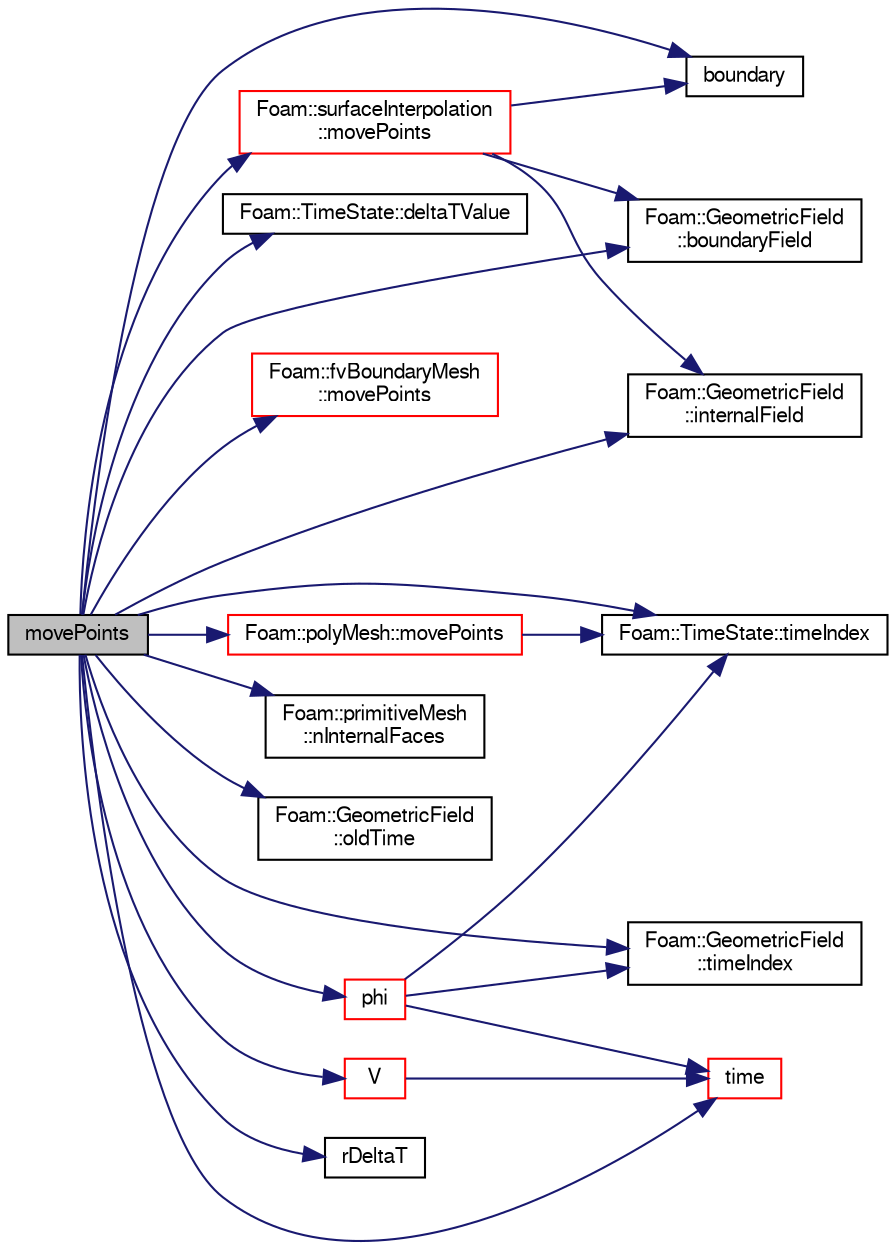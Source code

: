 digraph "movePoints"
{
  bgcolor="transparent";
  edge [fontname="FreeSans",fontsize="10",labelfontname="FreeSans",labelfontsize="10"];
  node [fontname="FreeSans",fontsize="10",shape=record];
  rankdir="LR";
  Node39389 [label="movePoints",height=0.2,width=0.4,color="black", fillcolor="grey75", style="filled", fontcolor="black"];
  Node39389 -> Node39390 [color="midnightblue",fontsize="10",style="solid",fontname="FreeSans"];
  Node39390 [label="boundary",height=0.2,width=0.4,color="black",URL="$a22766.html#a1fc8b179063cf5d6805da64ff1975126",tooltip="Return reference to boundary mesh. "];
  Node39389 -> Node39391 [color="midnightblue",fontsize="10",style="solid",fontname="FreeSans"];
  Node39391 [label="Foam::GeometricField\l::boundaryField",height=0.2,width=0.4,color="black",URL="$a22434.html#a3c6c1a789b48ea0c5e8bff64f9c14f2d",tooltip="Return reference to GeometricBoundaryField. "];
  Node39389 -> Node39392 [color="midnightblue",fontsize="10",style="solid",fontname="FreeSans"];
  Node39392 [label="Foam::TimeState::deltaTValue",height=0.2,width=0.4,color="black",URL="$a26362.html#aeb7fdbc18a6f908efa70a34e5688436c",tooltip="Return time step value. "];
  Node39389 -> Node39393 [color="midnightblue",fontsize="10",style="solid",fontname="FreeSans"];
  Node39393 [label="Foam::GeometricField\l::internalField",height=0.2,width=0.4,color="black",URL="$a22434.html#a9536140d36d69bbac40496f6b817aa0a",tooltip="Return internal field. "];
  Node39389 -> Node39394 [color="midnightblue",fontsize="10",style="solid",fontname="FreeSans"];
  Node39394 [label="Foam::fvBoundaryMesh\l::movePoints",height=0.2,width=0.4,color="red",URL="$a22762.html#a6515a3b20e9603401422337166c347f2",tooltip="Correct patches after moving points. "];
  Node39389 -> Node39461 [color="midnightblue",fontsize="10",style="solid",fontname="FreeSans"];
  Node39461 [label="Foam::surfaceInterpolation\l::movePoints",height=0.2,width=0.4,color="red",URL="$a23274.html#a049fe0a86e2c86b4c0bb5fe02583bea4",tooltip="Do what is neccessary if the mesh has moved. "];
  Node39461 -> Node39393 [color="midnightblue",fontsize="10",style="solid",fontname="FreeSans"];
  Node39461 -> Node39390 [color="midnightblue",fontsize="10",style="solid",fontname="FreeSans"];
  Node39461 -> Node39391 [color="midnightblue",fontsize="10",style="solid",fontname="FreeSans"];
  Node39389 -> Node39712 [color="midnightblue",fontsize="10",style="solid",fontname="FreeSans"];
  Node39712 [label="Foam::polyMesh::movePoints",height=0.2,width=0.4,color="red",URL="$a27410.html#a3693c648bea2e99054cbbb75d4bf4e4d",tooltip="Move points, returns volumes swept by faces in motion. "];
  Node39712 -> Node39504 [color="midnightblue",fontsize="10",style="solid",fontname="FreeSans"];
  Node39504 [label="Foam::TimeState::timeIndex",height=0.2,width=0.4,color="black",URL="$a26362.html#a3200afa488551227ca19102ca4c14048",tooltip="Return current time index. "];
  Node39389 -> Node39753 [color="midnightblue",fontsize="10",style="solid",fontname="FreeSans"];
  Node39753 [label="Foam::primitiveMesh\l::nInternalFaces",height=0.2,width=0.4,color="black",URL="$a27530.html#aa6c7965af1f30d16d9125deb981cbdb0"];
  Node39389 -> Node39754 [color="midnightblue",fontsize="10",style="solid",fontname="FreeSans"];
  Node39754 [label="Foam::GeometricField\l::oldTime",height=0.2,width=0.4,color="black",URL="$a22434.html#a2f51be6de19012555f923b0902d64135",tooltip="Return old time field. "];
  Node39389 -> Node39503 [color="midnightblue",fontsize="10",style="solid",fontname="FreeSans"];
  Node39503 [label="phi",height=0.2,width=0.4,color="red",URL="$a22766.html#a48401d78677e2dbdd15a4c41d49677b8",tooltip="Return cell face motion fluxes. "];
  Node39503 -> Node39498 [color="midnightblue",fontsize="10",style="solid",fontname="FreeSans"];
  Node39498 [label="time",height=0.2,width=0.4,color="red",URL="$a22766.html#a0d94096809fe3376b29a2a29ca11bb18",tooltip="Return the top-level database. "];
  Node39503 -> Node39504 [color="midnightblue",fontsize="10",style="solid",fontname="FreeSans"];
  Node39503 -> Node39505 [color="midnightblue",fontsize="10",style="solid",fontname="FreeSans"];
  Node39505 [label="Foam::GeometricField\l::timeIndex",height=0.2,width=0.4,color="black",URL="$a22434.html#a3200afa488551227ca19102ca4c14048",tooltip="Return the time index of the field. "];
  Node39389 -> Node39755 [color="midnightblue",fontsize="10",style="solid",fontname="FreeSans"];
  Node39755 [label="rDeltaT",height=0.2,width=0.4,color="black",URL="$a38426.html#ab4a06642de5708190d817dc1a2e352a3"];
  Node39389 -> Node39498 [color="midnightblue",fontsize="10",style="solid",fontname="FreeSans"];
  Node39389 -> Node39504 [color="midnightblue",fontsize="10",style="solid",fontname="FreeSans"];
  Node39389 -> Node39505 [color="midnightblue",fontsize="10",style="solid",fontname="FreeSans"];
  Node39389 -> Node39527 [color="midnightblue",fontsize="10",style="solid",fontname="FreeSans"];
  Node39527 [label="V",height=0.2,width=0.4,color="red",URL="$a22766.html#a154893d1a508aff074b16eaeaa396aea",tooltip="Return cell volumes. "];
  Node39527 -> Node39498 [color="midnightblue",fontsize="10",style="solid",fontname="FreeSans"];
}
